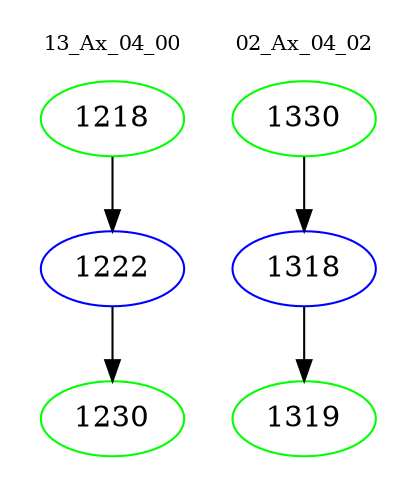 digraph{
subgraph cluster_0 {
color = white
label = "13_Ax_04_00";
fontsize=10;
T0_1218 [label="1218", color="green"]
T0_1218 -> T0_1222 [color="black"]
T0_1222 [label="1222", color="blue"]
T0_1222 -> T0_1230 [color="black"]
T0_1230 [label="1230", color="green"]
}
subgraph cluster_1 {
color = white
label = "02_Ax_04_02";
fontsize=10;
T1_1330 [label="1330", color="green"]
T1_1330 -> T1_1318 [color="black"]
T1_1318 [label="1318", color="blue"]
T1_1318 -> T1_1319 [color="black"]
T1_1319 [label="1319", color="green"]
}
}
